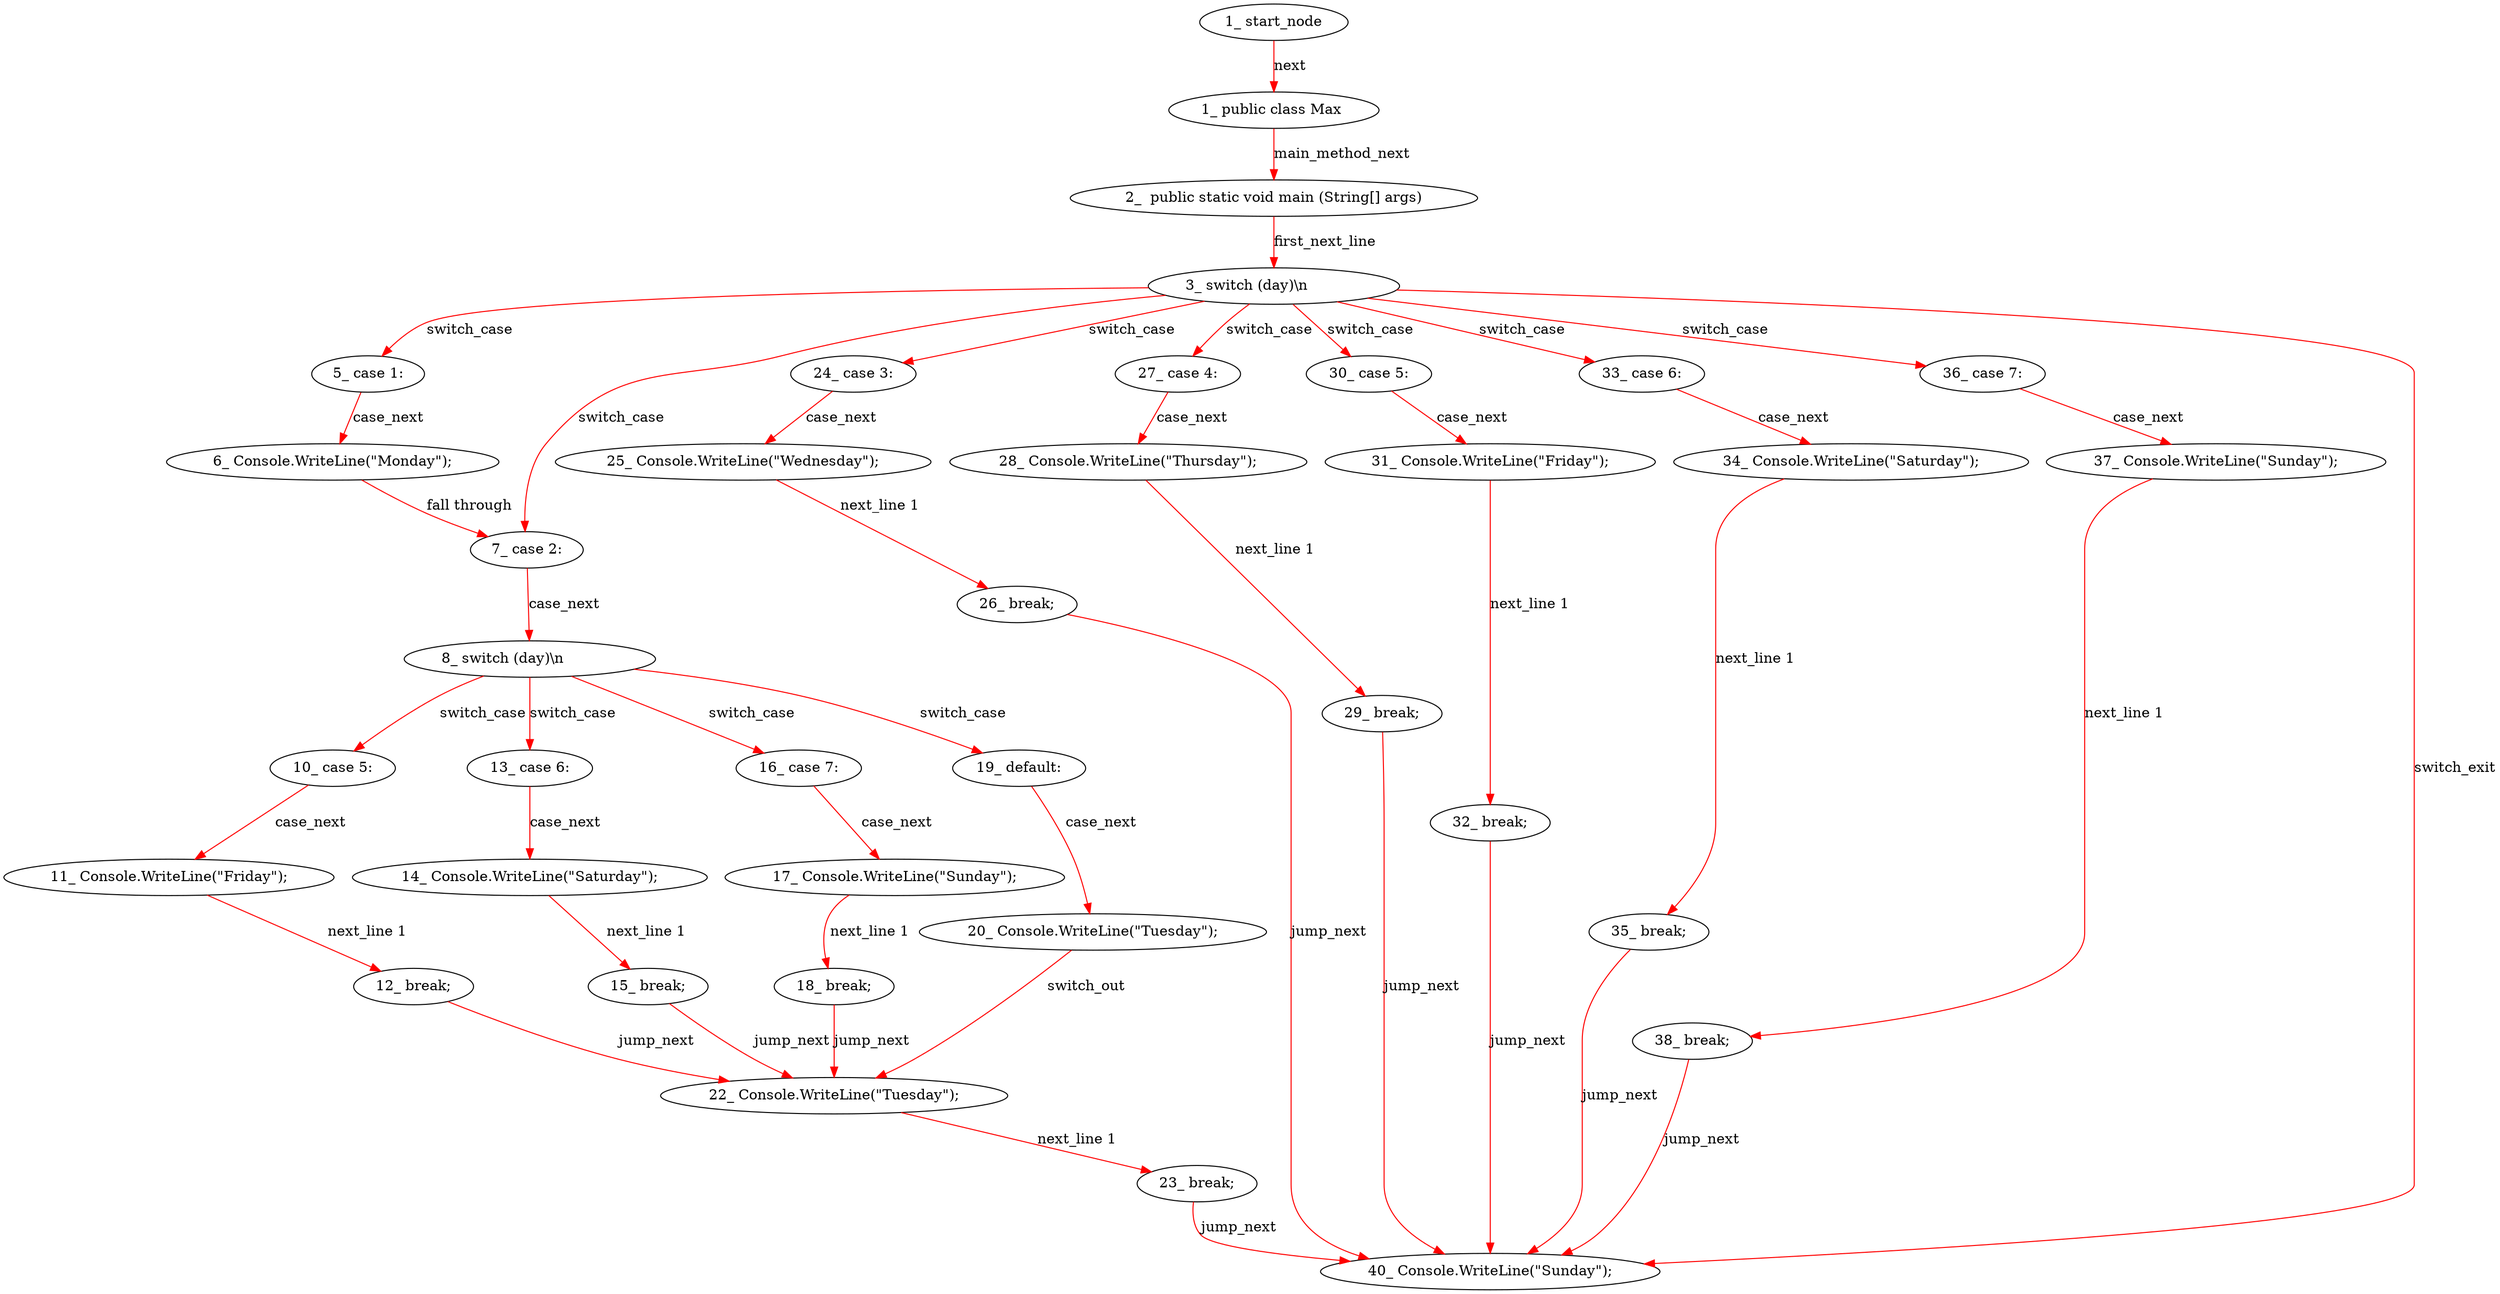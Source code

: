 digraph  {
6 [label="1_\ public\ class\ Max\ ", type_label=class_declaration];
10 [label="2_\ \ public\ static\ void\ main\ \(String\[\]\ args\)", type_label=method_declaration];
21 [label="3_\ switch\ \(day\)\\n\ \ \ \ \ \ \ \ \ \ \ \ ", type_label=switch];
25 [label="5_\ case\ 1:", type_label=case];
28 [label="6_\ Console\.WriteLine\(\"Monday\"\);", type_label=expression_statement];
34 [label="7_\ case\ 2:", type_label=case];
37 [label="8_\ switch\ \(day\)\\n\ \ \ \ \ \ \ \ \ \ \ \ ", type_label=switch];
41 [label="10_\ case\ 5:", type_label=case];
44 [label="11_\ Console\.WriteLine\(\"Friday\"\);", type_label=expression_statement];
50 [label="12_\ break;", type_label=expression_statement];
51 [label="13_\ case\ 6:", type_label=case];
54 [label="14_\ Console\.WriteLine\(\"Saturday\"\);", type_label=expression_statement];
60 [label="15_\ break;", type_label=expression_statement];
61 [label="16_\ case\ 7:", type_label=case];
64 [label="17_\ Console\.WriteLine\(\"Sunday\"\);", type_label=expression_statement];
70 [label="18_\ break;", type_label=expression_statement];
71 [label="19_\ default:", type_label=case];
73 [label="20_\ Console\.WriteLine\(\"Tuesday\"\);", type_label=expression_statement];
79 [label="22_\ Console\.WriteLine\(\"Tuesday\"\);", type_label=expression_statement];
85 [label="23_\ break;", type_label=expression_statement];
86 [label="24_\ case\ 3:", type_label=case];
89 [label="25_\ Console\.WriteLine\(\"Wednesday\"\);", type_label=expression_statement];
95 [label="26_\ break;", type_label=expression_statement];
96 [label="27_\ case\ 4:", type_label=case];
99 [label="28_\ Console\.WriteLine\(\"Thursday\"\);", type_label=expression_statement];
105 [label="29_\ break;", type_label=expression_statement];
106 [label="30_\ case\ 5:", type_label=case];
109 [label="31_\ Console\.WriteLine\(\"Friday\"\);", type_label=expression_statement];
115 [label="32_\ break;", type_label=expression_statement];
116 [label="33_\ case\ 6:", type_label=case];
119 [label="34_\ Console\.WriteLine\(\"Saturday\"\);", type_label=expression_statement];
125 [label="35_\ break;", type_label=expression_statement];
126 [label="36_\ case\ 7:", type_label=case];
129 [label="37_\ Console\.WriteLine\(\"Sunday\"\);", type_label=expression_statement];
135 [label="38_\ break;", type_label=expression_statement];
136 [label="40_\ Console\.WriteLine\(\"Sunday\"\);", type_label=expression_statement];
1 [label="1_\ start_node", type_label=start];
6 -> 10  [color=red, controlflow_type=main_method_next, edge_type=CFG_edge, key=0, label=main_method_next];
10 -> 21  [color=red, controlflow_type=first_next_line, edge_type=CFG_edge, key=0, label=first_next_line];
21 -> 25  [color=red, controlflow_type=switch_case, edge_type=CFG_edge, key=0, label=switch_case];
21 -> 34  [color=red, controlflow_type=switch_case, edge_type=CFG_edge, key=0, label=switch_case];
21 -> 86  [color=red, controlflow_type=switch_case, edge_type=CFG_edge, key=0, label=switch_case];
21 -> 96  [color=red, controlflow_type=switch_case, edge_type=CFG_edge, key=0, label=switch_case];
21 -> 106  [color=red, controlflow_type=switch_case, edge_type=CFG_edge, key=0, label=switch_case];
21 -> 116  [color=red, controlflow_type=switch_case, edge_type=CFG_edge, key=0, label=switch_case];
21 -> 126  [color=red, controlflow_type=switch_case, edge_type=CFG_edge, key=0, label=switch_case];
21 -> 136  [color=red, controlflow_type=switch_exit, edge_type=CFG_edge, key=0, label=switch_exit];
25 -> 28  [color=red, controlflow_type=case_next, edge_type=CFG_edge, key=0, label=case_next];
28 -> 34  [color=red, controlflow_type="fall through", edge_type=CFG_edge, key=0, label="fall through"];
34 -> 37  [color=red, controlflow_type=case_next, edge_type=CFG_edge, key=0, label=case_next];
37 -> 41  [color=red, controlflow_type=switch_case, edge_type=CFG_edge, key=0, label=switch_case];
37 -> 51  [color=red, controlflow_type=switch_case, edge_type=CFG_edge, key=0, label=switch_case];
37 -> 61  [color=red, controlflow_type=switch_case, edge_type=CFG_edge, key=0, label=switch_case];
37 -> 71  [color=red, controlflow_type=switch_case, edge_type=CFG_edge, key=0, label=switch_case];
41 -> 44  [color=red, controlflow_type=case_next, edge_type=CFG_edge, key=0, label=case_next];
44 -> 50  [color=red, controlflow_type="next_line 1", edge_type=CFG_edge, key=0, label="next_line 1"];
50 -> 79  [color=red, controlflow_type=jump_next, edge_type=CFG_edge, key=0, label=jump_next];
51 -> 54  [color=red, controlflow_type=case_next, edge_type=CFG_edge, key=0, label=case_next];
54 -> 60  [color=red, controlflow_type="next_line 1", edge_type=CFG_edge, key=0, label="next_line 1"];
60 -> 79  [color=red, controlflow_type=jump_next, edge_type=CFG_edge, key=0, label=jump_next];
61 -> 64  [color=red, controlflow_type=case_next, edge_type=CFG_edge, key=0, label=case_next];
64 -> 70  [color=red, controlflow_type="next_line 1", edge_type=CFG_edge, key=0, label="next_line 1"];
70 -> 79  [color=red, controlflow_type=jump_next, edge_type=CFG_edge, key=0, label=jump_next];
71 -> 73  [color=red, controlflow_type=case_next, edge_type=CFG_edge, key=0, label=case_next];
73 -> 79  [color=red, controlflow_type=switch_out, edge_type=CFG_edge, key=0, label=switch_out];
79 -> 85  [color=red, controlflow_type="next_line 1", edge_type=CFG_edge, key=0, label="next_line 1"];
85 -> 136  [color=red, controlflow_type=jump_next, edge_type=CFG_edge, key=0, label=jump_next];
86 -> 89  [color=red, controlflow_type=case_next, edge_type=CFG_edge, key=0, label=case_next];
89 -> 95  [color=red, controlflow_type="next_line 1", edge_type=CFG_edge, key=0, label="next_line 1"];
95 -> 136  [color=red, controlflow_type=jump_next, edge_type=CFG_edge, key=0, label=jump_next];
96 -> 99  [color=red, controlflow_type=case_next, edge_type=CFG_edge, key=0, label=case_next];
99 -> 105  [color=red, controlflow_type="next_line 1", edge_type=CFG_edge, key=0, label="next_line 1"];
105 -> 136  [color=red, controlflow_type=jump_next, edge_type=CFG_edge, key=0, label=jump_next];
106 -> 109  [color=red, controlflow_type=case_next, edge_type=CFG_edge, key=0, label=case_next];
109 -> 115  [color=red, controlflow_type="next_line 1", edge_type=CFG_edge, key=0, label="next_line 1"];
115 -> 136  [color=red, controlflow_type=jump_next, edge_type=CFG_edge, key=0, label=jump_next];
116 -> 119  [color=red, controlflow_type=case_next, edge_type=CFG_edge, key=0, label=case_next];
119 -> 125  [color=red, controlflow_type="next_line 1", edge_type=CFG_edge, key=0, label="next_line 1"];
125 -> 136  [color=red, controlflow_type=jump_next, edge_type=CFG_edge, key=0, label=jump_next];
126 -> 129  [color=red, controlflow_type=case_next, edge_type=CFG_edge, key=0, label=case_next];
129 -> 135  [color=red, controlflow_type="next_line 1", edge_type=CFG_edge, key=0, label="next_line 1"];
135 -> 136  [color=red, controlflow_type=jump_next, edge_type=CFG_edge, key=0, label=jump_next];
1 -> 6  [color=red, controlflow_type=next, edge_type=CFG_edge, key=0, label=next];
}
